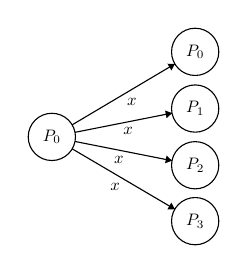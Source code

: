 \begin{tikzpicture}[scale=0.1, every node/.style={scale=0.6}]
\tikzstyle{every node}+=[inner sep=0pt]
\draw [black] (3.2,-14) circle (3);
\draw (3.2,-14) node {$P_0$};
\draw [black] (21.4,-3.2) circle (3);
\draw (21.4,-3.2) node {$P_0$};
\draw [black] (21.4,-10.4) circle (3);
\draw (21.4,-10.4) node {$P_1$};
\draw [black] (21.4,-17.6) circle (3);
\draw (21.4,-17.6) node {$P_2$};
\draw [black] (21.4,-24.7) circle (3);
\draw (21.4,-24.7) node {$P_3$};
\draw [black] (6.14,-13.42) -- (18.46,-10.98);
\fill [black] (18.46,-10.98) -- (17.58,-10.65) -- (17.77,-11.63);
\draw (12.89,-12.79) node [below] {$x$};
\draw [black] (6.14,-14.58) -- (18.46,-17.02);
\fill [black] (18.46,-17.02) -- (17.77,-16.37) -- (17.58,-17.35);
\draw (11.71,-16.39) node [below] {$x$};
\draw [black] (5.79,-15.52) -- (18.81,-23.18);
\fill [black] (18.81,-23.18) -- (18.38,-22.34) -- (17.87,-23.21);
\draw (11.24,-19.85) node [below] {$x$};
\draw [black] (5.78,-12.47) -- (18.82,-4.73);
\fill [black] (18.82,-4.73) -- (17.88,-4.71) -- (18.39,-5.57);
\draw (13.36,-9.1) node [below] {$x$};
\end{tikzpicture}
